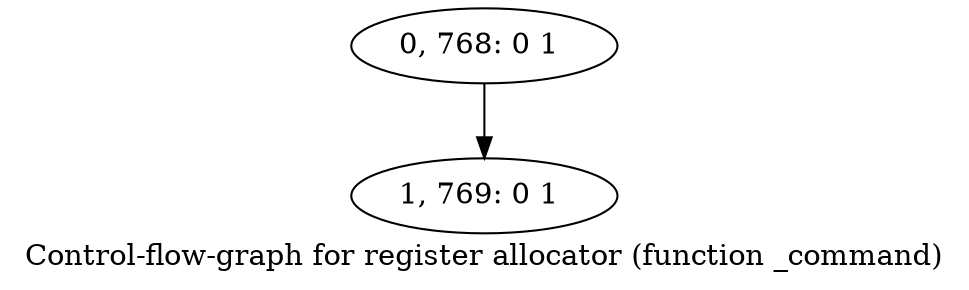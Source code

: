 digraph G {
graph [label="Control-flow-graph for register allocator (function _command)"]
0[label="0, 768: 0 1 "];
1[label="1, 769: 0 1 "];
0->1 ;
}
